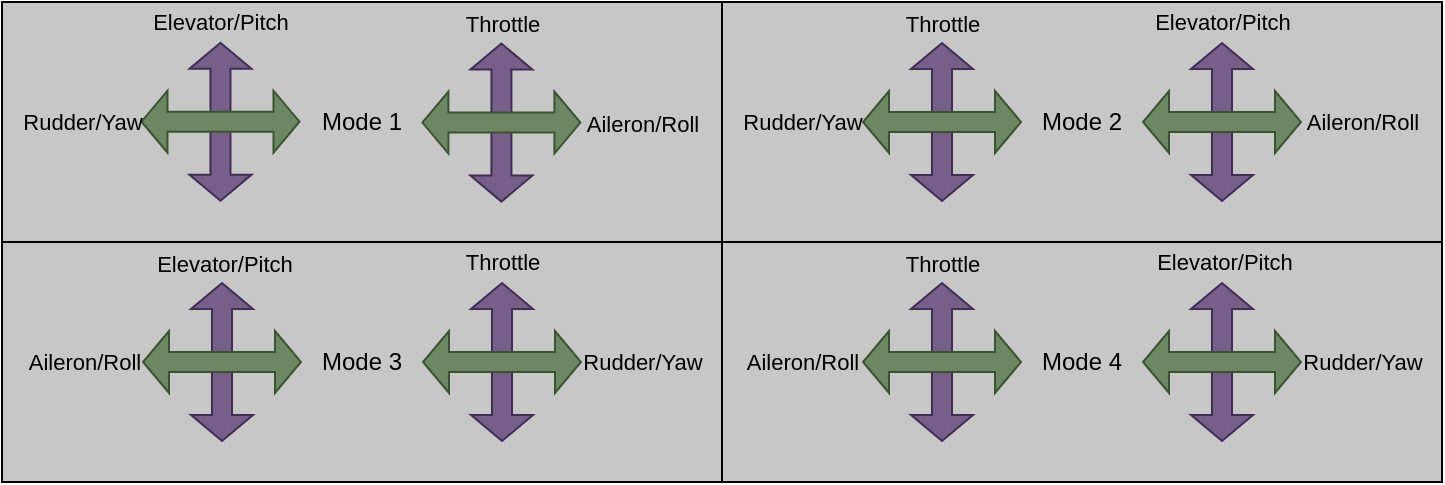 <mxfile>
    <diagram id="5QJrD5O231vAuSg68Uc6" name="Seite-1">
        <mxGraphModel dx="888" dy="401" grid="1" gridSize="10" guides="1" tooltips="1" connect="1" arrows="1" fold="1" page="1" pageScale="1" pageWidth="827" pageHeight="1169" math="0" shadow="0">
            <root>
                <mxCell id="0"/>
                <mxCell id="1" parent="0"/>
                <mxCell id="z85oMedVbHa-3ZmZ16f7-1" value="&lt;font color=&quot;#000000&quot;&gt;Mode 1&lt;/font&gt;" style="rounded=0;whiteSpace=wrap;html=1;fillColor=#C7C7C7;" parent="1" vertex="1">
                    <mxGeometry width="360" height="120" as="geometry"/>
                </mxCell>
                <mxCell id="z85oMedVbHa-3ZmZ16f7-6" value="&lt;font color=&quot;#000000&quot;&gt;Mode 4&lt;/font&gt;" style="rounded=0;whiteSpace=wrap;html=1;fillColor=#C7C7C7;" parent="1" vertex="1">
                    <mxGeometry x="360" y="120" width="360" height="120" as="geometry"/>
                </mxCell>
                <mxCell id="z85oMedVbHa-3ZmZ16f7-7" value="&lt;font color=&quot;#000000&quot;&gt;Mode 2&lt;/font&gt;" style="rounded=0;whiteSpace=wrap;html=1;fillColor=#C7C7C7;" parent="1" vertex="1">
                    <mxGeometry x="360" width="360" height="120" as="geometry"/>
                </mxCell>
                <mxCell id="z85oMedVbHa-3ZmZ16f7-8" value="&lt;font color=&quot;#000000&quot;&gt;Mode 3&lt;/font&gt;" style="rounded=0;whiteSpace=wrap;html=1;fillColor=#C7C7C7;" parent="1" vertex="1">
                    <mxGeometry y="120" width="360" height="120" as="geometry"/>
                </mxCell>
                <mxCell id="z85oMedVbHa-3ZmZ16f7-12" value="" style="shape=flexArrow;endArrow=classic;startArrow=classic;html=1;rounded=0;fillColor=#76608a;endSize=4;startSize=4;arcSize=20;strokeColor=#432D57;" parent="1" edge="1">
                    <mxGeometry width="100" height="100" relative="1" as="geometry">
                        <mxPoint x="249.71" y="100.29" as="sourcePoint"/>
                        <mxPoint x="249.71" y="20.29" as="targetPoint"/>
                    </mxGeometry>
                </mxCell>
                <mxCell id="z85oMedVbHa-3ZmZ16f7-32" value="Throttle" style="edgeLabel;html=1;align=center;verticalAlign=middle;resizable=0;points=[];labelBackgroundColor=none;fontColor=#000000;" parent="z85oMedVbHa-3ZmZ16f7-12" vertex="1" connectable="0">
                    <mxGeometry x="0.75" y="-2" relative="1" as="geometry">
                        <mxPoint x="-2" y="-20" as="offset"/>
                    </mxGeometry>
                </mxCell>
                <mxCell id="z85oMedVbHa-3ZmZ16f7-13" value="" style="shape=flexArrow;endArrow=classic;startArrow=classic;html=1;rounded=0;fillColor=#6d8764;endSize=4;startSize=4;arcSize=20;strokeColor=#3A5431;" parent="1" edge="1">
                    <mxGeometry width="100" height="100" relative="1" as="geometry">
                        <mxPoint x="209.71" y="60.29" as="sourcePoint"/>
                        <mxPoint x="289.71" y="60.29" as="targetPoint"/>
                    </mxGeometry>
                </mxCell>
                <mxCell id="z85oMedVbHa-3ZmZ16f7-31" value="Aileron/Roll" style="edgeLabel;html=1;align=center;verticalAlign=middle;resizable=0;points=[];labelBackgroundColor=none;fontColor=#000000;" parent="z85oMedVbHa-3ZmZ16f7-13" vertex="1" connectable="0">
                    <mxGeometry x="0.555" y="-2" relative="1" as="geometry">
                        <mxPoint x="48" y="-2" as="offset"/>
                    </mxGeometry>
                </mxCell>
                <mxCell id="z85oMedVbHa-3ZmZ16f7-14" value="" style="shape=flexArrow;endArrow=classic;startArrow=classic;html=1;rounded=0;fillColor=#76608a;endSize=4;startSize=4;arcSize=20;strokeColor=#432D57;" parent="1" edge="1">
                    <mxGeometry width="100" height="100" relative="1" as="geometry">
                        <mxPoint x="109.24" y="99.86" as="sourcePoint"/>
                        <mxPoint x="109.24" y="19.86" as="targetPoint"/>
                    </mxGeometry>
                </mxCell>
                <mxCell id="z85oMedVbHa-3ZmZ16f7-29" value="Elevator/Pitch" style="edgeLabel;html=1;align=center;verticalAlign=middle;resizable=0;points=[];labelBackgroundColor=none;fontColor=#000000;" parent="z85oMedVbHa-3ZmZ16f7-14" vertex="1" connectable="0">
                    <mxGeometry x="0.77" relative="1" as="geometry">
                        <mxPoint y="-19" as="offset"/>
                    </mxGeometry>
                </mxCell>
                <mxCell id="z85oMedVbHa-3ZmZ16f7-15" value="" style="shape=flexArrow;endArrow=classic;startArrow=classic;html=1;rounded=0;fillColor=#6d8764;endSize=4;startSize=4;arcSize=20;strokeColor=#3A5431;" parent="1" edge="1">
                    <mxGeometry width="100" height="100" relative="1" as="geometry">
                        <mxPoint x="69.24" y="59.86" as="sourcePoint"/>
                        <mxPoint x="149.24" y="59.86" as="targetPoint"/>
                    </mxGeometry>
                </mxCell>
                <mxCell id="z85oMedVbHa-3ZmZ16f7-30" value="Rudder/Yaw" style="edgeLabel;html=1;align=center;verticalAlign=middle;resizable=0;points=[];labelBackgroundColor=none;fontColor=#000000;" parent="z85oMedVbHa-3ZmZ16f7-15" vertex="1" connectable="0">
                    <mxGeometry x="-0.435" relative="1" as="geometry">
                        <mxPoint x="-52" as="offset"/>
                    </mxGeometry>
                </mxCell>
                <mxCell id="z85oMedVbHa-3ZmZ16f7-16" value="" style="shape=flexArrow;endArrow=classic;startArrow=classic;html=1;rounded=0;fillColor=#76608a;endSize=4;startSize=4;arcSize=20;strokeColor=#432D57;" parent="1" edge="1">
                    <mxGeometry width="100" height="100" relative="1" as="geometry">
                        <mxPoint x="110" y="220" as="sourcePoint"/>
                        <mxPoint x="110" y="140" as="targetPoint"/>
                    </mxGeometry>
                </mxCell>
                <mxCell id="z85oMedVbHa-3ZmZ16f7-43" value="Elevator/Pitch" style="edgeLabel;html=1;align=center;verticalAlign=middle;resizable=0;points=[];labelBackgroundColor=none;fontColor=#000000;" parent="z85oMedVbHa-3ZmZ16f7-16" vertex="1" connectable="0">
                    <mxGeometry x="0.692" y="-1" relative="1" as="geometry">
                        <mxPoint y="-22" as="offset"/>
                    </mxGeometry>
                </mxCell>
                <mxCell id="z85oMedVbHa-3ZmZ16f7-17" value="" style="shape=flexArrow;endArrow=classic;startArrow=classic;html=1;rounded=0;fillColor=#6d8764;endSize=4;startSize=4;arcSize=20;strokeColor=#3A5431;" parent="1" edge="1">
                    <mxGeometry width="100" height="100" relative="1" as="geometry">
                        <mxPoint x="70" y="180" as="sourcePoint"/>
                        <mxPoint x="150" y="180" as="targetPoint"/>
                    </mxGeometry>
                </mxCell>
                <mxCell id="z85oMedVbHa-3ZmZ16f7-44" value="Aileron/Roll" style="edgeLabel;html=1;align=center;verticalAlign=middle;resizable=0;points=[];labelBackgroundColor=none;fontColor=#000000;" parent="z85oMedVbHa-3ZmZ16f7-17" vertex="1" connectable="0">
                    <mxGeometry x="-0.867" y="-1" relative="1" as="geometry">
                        <mxPoint x="-35" y="-1" as="offset"/>
                    </mxGeometry>
                </mxCell>
                <mxCell id="z85oMedVbHa-3ZmZ16f7-18" value="" style="shape=flexArrow;endArrow=classic;startArrow=classic;html=1;rounded=0;fillColor=#76608a;endSize=4;startSize=4;arcSize=20;strokeColor=#432D57;" parent="1" edge="1">
                    <mxGeometry width="100" height="100" relative="1" as="geometry">
                        <mxPoint x="250" y="220" as="sourcePoint"/>
                        <mxPoint x="250" y="140" as="targetPoint"/>
                    </mxGeometry>
                </mxCell>
                <mxCell id="z85oMedVbHa-3ZmZ16f7-41" value="Throttle" style="edgeLabel;html=1;align=center;verticalAlign=middle;resizable=0;points=[];labelBackgroundColor=none;fontColor=#000000;" parent="z85oMedVbHa-3ZmZ16f7-18" vertex="1" connectable="0">
                    <mxGeometry x="0.725" y="-4" relative="1" as="geometry">
                        <mxPoint x="-4" y="-21" as="offset"/>
                    </mxGeometry>
                </mxCell>
                <mxCell id="z85oMedVbHa-3ZmZ16f7-19" value="" style="shape=flexArrow;endArrow=classic;startArrow=classic;html=1;rounded=0;fillColor=#6d8764;endSize=4;startSize=4;arcSize=20;strokeColor=#3A5431;" parent="1" edge="1">
                    <mxGeometry width="100" height="100" relative="1" as="geometry">
                        <mxPoint x="210" y="180" as="sourcePoint"/>
                        <mxPoint x="290" y="180" as="targetPoint"/>
                    </mxGeometry>
                </mxCell>
                <mxCell id="z85oMedVbHa-3ZmZ16f7-42" value="Rudder/Yaw" style="edgeLabel;html=1;align=center;verticalAlign=middle;resizable=0;points=[];labelBackgroundColor=none;fontColor=#000000;" parent="z85oMedVbHa-3ZmZ16f7-19" vertex="1" connectable="0">
                    <mxGeometry x="0.792" y="2" relative="1" as="geometry">
                        <mxPoint x="38" y="2" as="offset"/>
                    </mxGeometry>
                </mxCell>
                <mxCell id="z85oMedVbHa-3ZmZ16f7-20" value="" style="shape=flexArrow;endArrow=classic;startArrow=classic;html=1;rounded=0;fillColor=#76608a;endSize=4;startSize=4;arcSize=20;strokeColor=#432D57;" parent="1" edge="1">
                    <mxGeometry width="100" height="100" relative="1" as="geometry">
                        <mxPoint x="470" y="220" as="sourcePoint"/>
                        <mxPoint x="470" y="140" as="targetPoint"/>
                    </mxGeometry>
                </mxCell>
                <mxCell id="z85oMedVbHa-3ZmZ16f7-39" value="Throttle" style="edgeLabel;html=1;align=center;verticalAlign=middle;resizable=0;points=[];labelBackgroundColor=none;fontColor=#000000;" parent="z85oMedVbHa-3ZmZ16f7-20" vertex="1" connectable="0">
                    <mxGeometry x="0.767" y="-4" relative="1" as="geometry">
                        <mxPoint x="-4" y="-19" as="offset"/>
                    </mxGeometry>
                </mxCell>
                <mxCell id="z85oMedVbHa-3ZmZ16f7-21" value="" style="shape=flexArrow;endArrow=classic;startArrow=classic;html=1;rounded=0;fillColor=#6d8764;endSize=4;startSize=4;arcSize=20;strokeColor=#3A5431;" parent="1" edge="1">
                    <mxGeometry width="100" height="100" relative="1" as="geometry">
                        <mxPoint x="430" y="180" as="sourcePoint"/>
                        <mxPoint x="510.0" y="180" as="targetPoint"/>
                    </mxGeometry>
                </mxCell>
                <mxCell id="z85oMedVbHa-3ZmZ16f7-40" value="Aileron/Roll" style="edgeLabel;html=1;align=center;verticalAlign=middle;resizable=0;points=[];labelBackgroundColor=none;fontColor=#000000;" parent="z85oMedVbHa-3ZmZ16f7-21" vertex="1" connectable="0">
                    <mxGeometry x="-0.783" y="4" relative="1" as="geometry">
                        <mxPoint x="-39" y="4" as="offset"/>
                    </mxGeometry>
                </mxCell>
                <mxCell id="z85oMedVbHa-3ZmZ16f7-22" value="" style="shape=flexArrow;endArrow=classic;startArrow=classic;html=1;rounded=0;fillColor=#76608a;endSize=4;startSize=4;arcSize=20;strokeColor=#432D57;" parent="1" edge="1">
                    <mxGeometry width="100" height="100" relative="1" as="geometry">
                        <mxPoint x="610" y="220" as="sourcePoint"/>
                        <mxPoint x="610" y="140" as="targetPoint"/>
                    </mxGeometry>
                </mxCell>
                <mxCell id="z85oMedVbHa-3ZmZ16f7-38" value="Elevator/Pitch" style="edgeLabel;html=1;align=center;verticalAlign=middle;resizable=0;points=[];labelBackgroundColor=none;fontColor=#000000;" parent="z85oMedVbHa-3ZmZ16f7-22" vertex="1" connectable="0">
                    <mxGeometry x="0.775" y="-1" relative="1" as="geometry">
                        <mxPoint y="-19" as="offset"/>
                    </mxGeometry>
                </mxCell>
                <mxCell id="z85oMedVbHa-3ZmZ16f7-23" value="" style="shape=flexArrow;endArrow=classic;startArrow=classic;html=1;rounded=0;fillColor=#6d8764;endSize=4;startSize=4;arcSize=20;strokeColor=#3A5431;" parent="1" edge="1">
                    <mxGeometry width="100" height="100" relative="1" as="geometry">
                        <mxPoint x="570" y="180" as="sourcePoint"/>
                        <mxPoint x="650" y="180" as="targetPoint"/>
                    </mxGeometry>
                </mxCell>
                <mxCell id="z85oMedVbHa-3ZmZ16f7-37" value="Rudder/Yaw" style="edgeLabel;html=1;align=center;verticalAlign=middle;resizable=0;points=[];labelBackgroundColor=none;fontColor=#000000;" parent="z85oMedVbHa-3ZmZ16f7-23" vertex="1" connectable="0">
                    <mxGeometry x="0.775" y="-1" relative="1" as="geometry">
                        <mxPoint x="39" y="-1" as="offset"/>
                    </mxGeometry>
                </mxCell>
                <mxCell id="z85oMedVbHa-3ZmZ16f7-24" value="" style="shape=flexArrow;endArrow=classic;startArrow=classic;html=1;rounded=0;fillColor=#76608a;endSize=4;startSize=4;arcSize=20;strokeColor=#432D57;" parent="1" edge="1">
                    <mxGeometry width="100" height="100" relative="1" as="geometry">
                        <mxPoint x="610" y="100" as="sourcePoint"/>
                        <mxPoint x="610" y="20" as="targetPoint"/>
                    </mxGeometry>
                </mxCell>
                <mxCell id="z85oMedVbHa-3ZmZ16f7-35" value="Elevator/Pitch" style="edgeLabel;html=1;align=center;verticalAlign=middle;resizable=0;points=[];labelBackgroundColor=none;fontColor=#000000;" parent="z85oMedVbHa-3ZmZ16f7-24" vertex="1" connectable="0">
                    <mxGeometry x="0.75" y="-3" relative="1" as="geometry">
                        <mxPoint x="-3" y="-20" as="offset"/>
                    </mxGeometry>
                </mxCell>
                <mxCell id="z85oMedVbHa-3ZmZ16f7-25" value="" style="shape=flexArrow;endArrow=classic;startArrow=classic;html=1;rounded=0;fillColor=#6d8764;endSize=4;startSize=4;arcSize=20;strokeColor=#3A5431;" parent="1" edge="1">
                    <mxGeometry width="100" height="100" relative="1" as="geometry">
                        <mxPoint x="570" y="60" as="sourcePoint"/>
                        <mxPoint x="650" y="60" as="targetPoint"/>
                    </mxGeometry>
                </mxCell>
                <mxCell id="z85oMedVbHa-3ZmZ16f7-36" value="Aileron/Roll" style="edgeLabel;html=1;align=center;verticalAlign=middle;resizable=0;points=[];labelBackgroundColor=none;fontColor=#000000;" parent="z85oMedVbHa-3ZmZ16f7-25" vertex="1" connectable="0">
                    <mxGeometry x="0.325" y="-2" relative="1" as="geometry">
                        <mxPoint x="57" y="-2" as="offset"/>
                    </mxGeometry>
                </mxCell>
                <mxCell id="z85oMedVbHa-3ZmZ16f7-26" value="" style="shape=flexArrow;endArrow=classic;startArrow=classic;html=1;rounded=0;fillColor=#76608a;endSize=4;startSize=4;arcSize=20;strokeColor=#432D57;" parent="1" edge="1">
                    <mxGeometry width="100" height="100" relative="1" as="geometry">
                        <mxPoint x="470.0" y="100" as="sourcePoint"/>
                        <mxPoint x="470.0" y="20" as="targetPoint"/>
                    </mxGeometry>
                </mxCell>
                <mxCell id="z85oMedVbHa-3ZmZ16f7-33" value="&lt;font color=&quot;#000000&quot;&gt;Throttle&lt;/font&gt;" style="edgeLabel;html=1;align=center;verticalAlign=middle;resizable=0;points=[];labelBackgroundColor=none;" parent="z85oMedVbHa-3ZmZ16f7-26" vertex="1" connectable="0">
                    <mxGeometry x="0.767" y="-5" relative="1" as="geometry">
                        <mxPoint x="-5" y="-19" as="offset"/>
                    </mxGeometry>
                </mxCell>
                <mxCell id="z85oMedVbHa-3ZmZ16f7-27" value="" style="shape=flexArrow;endArrow=classic;startArrow=classic;html=1;rounded=0;fillColor=#6d8764;endSize=4;startSize=4;arcSize=20;strokeColor=#3A5431;" parent="1" edge="1">
                    <mxGeometry width="100" height="100" relative="1" as="geometry">
                        <mxPoint x="430.0" y="60" as="sourcePoint"/>
                        <mxPoint x="510.0" y="60" as="targetPoint"/>
                    </mxGeometry>
                </mxCell>
                <mxCell id="z85oMedVbHa-3ZmZ16f7-34" value="Rudder/Yaw" style="edgeLabel;html=1;align=center;verticalAlign=middle;resizable=0;points=[];labelBackgroundColor=none;fontColor=#00000;" parent="z85oMedVbHa-3ZmZ16f7-27" vertex="1" connectable="0">
                    <mxGeometry x="-0.725" y="-1" relative="1" as="geometry">
                        <mxPoint x="-41" y="-1" as="offset"/>
                    </mxGeometry>
                </mxCell>
            </root>
        </mxGraphModel>
    </diagram>
</mxfile>